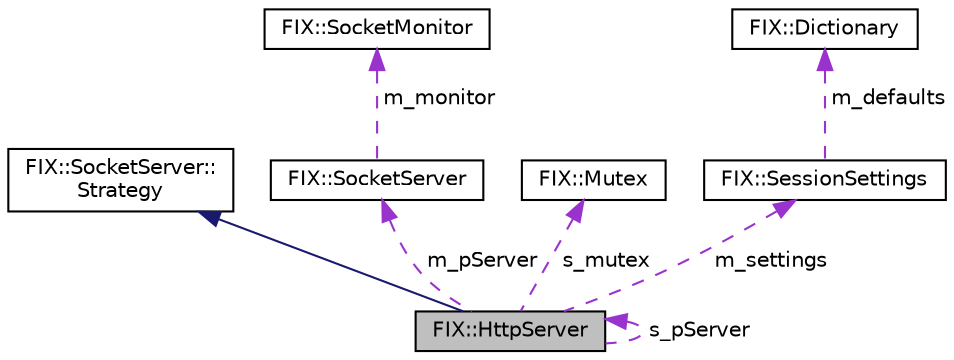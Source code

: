 digraph "FIX::HttpServer"
{
  edge [fontname="Helvetica",fontsize="10",labelfontname="Helvetica",labelfontsize="10"];
  node [fontname="Helvetica",fontsize="10",shape=record];
  Node2 [label="FIX::HttpServer",height=0.2,width=0.4,color="black", fillcolor="grey75", style="filled", fontcolor="black"];
  Node3 -> Node2 [dir="back",color="midnightblue",fontsize="10",style="solid",fontname="Helvetica"];
  Node3 [label="FIX::SocketServer::\lStrategy",height=0.2,width=0.4,color="black", fillcolor="white", style="filled",URL="$class_f_i_x_1_1_socket_server_1_1_strategy.html"];
  Node4 -> Node2 [dir="back",color="darkorchid3",fontsize="10",style="dashed",label=" m_pServer" ,fontname="Helvetica"];
  Node4 [label="FIX::SocketServer",height=0.2,width=0.4,color="black", fillcolor="white", style="filled",URL="$class_f_i_x_1_1_socket_server.html",tooltip="Listens for and accepts incoming socket connections on a port. "];
  Node5 -> Node4 [dir="back",color="darkorchid3",fontsize="10",style="dashed",label=" m_monitor" ,fontname="Helvetica"];
  Node5 [label="FIX::SocketMonitor",height=0.2,width=0.4,color="black", fillcolor="white", style="filled",URL="$class_f_i_x_1_1_socket_monitor.html",tooltip="Monitors events on a collection of sockets. "];
  Node6 -> Node2 [dir="back",color="darkorchid3",fontsize="10",style="dashed",label=" s_mutex" ,fontname="Helvetica"];
  Node6 [label="FIX::Mutex",height=0.2,width=0.4,color="black", fillcolor="white", style="filled",URL="$class_f_i_x_1_1_mutex.html",tooltip="Portable implementation of a mutex. "];
  Node7 -> Node2 [dir="back",color="darkorchid3",fontsize="10",style="dashed",label=" m_settings" ,fontname="Helvetica"];
  Node7 [label="FIX::SessionSettings",height=0.2,width=0.4,color="black", fillcolor="white", style="filled",URL="$class_f_i_x_1_1_session_settings.html",tooltip="Container for setting dictionaries mapped to sessions. "];
  Node8 -> Node7 [dir="back",color="darkorchid3",fontsize="10",style="dashed",label=" m_defaults" ,fontname="Helvetica"];
  Node8 [label="FIX::Dictionary",height=0.2,width=0.4,color="black", fillcolor="white", style="filled",URL="$class_f_i_x_1_1_dictionary.html",tooltip="For storage and retrieval of key/value pairs. "];
  Node2 -> Node2 [dir="back",color="darkorchid3",fontsize="10",style="dashed",label=" s_pServer" ,fontname="Helvetica"];
}
